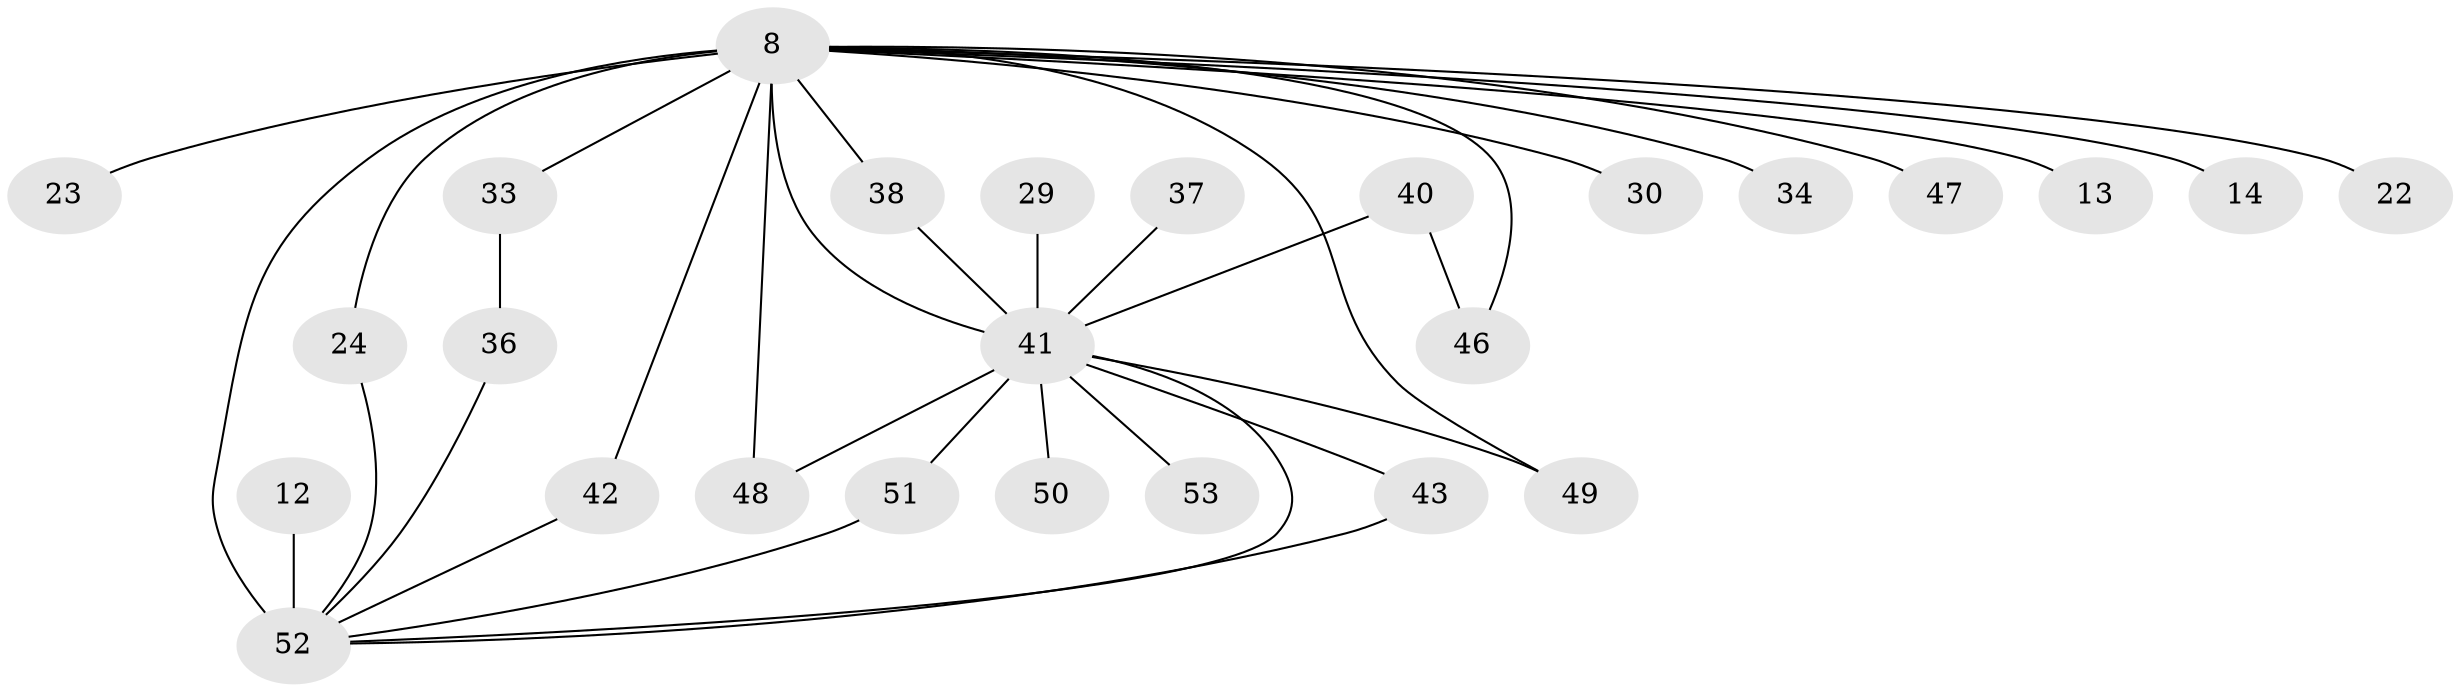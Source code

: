 // original degree distribution, {13: 0.018867924528301886, 14: 0.018867924528301886, 15: 0.018867924528301886, 18: 0.018867924528301886, 20: 0.018867924528301886, 17: 0.05660377358490566, 12: 0.018867924528301886, 16: 0.018867924528301886, 3: 0.20754716981132076, 2: 0.5660377358490566, 5: 0.03773584905660377}
// Generated by graph-tools (version 1.1) at 2025/47/03/04/25 21:47:11]
// undirected, 26 vertices, 35 edges
graph export_dot {
graph [start="1"]
  node [color=gray90,style=filled];
  8 [super="+5+7"];
  12;
  13;
  14;
  22;
  23;
  24;
  29;
  30;
  33 [super="+25"];
  34;
  36;
  37;
  38;
  40 [super="+28"];
  41 [super="+20+10+9"];
  42 [super="+32"];
  43;
  46;
  47 [super="+26"];
  48;
  49 [super="+45"];
  50;
  51;
  52 [super="+39+44+35"];
  53;
  8 -- 22 [weight=2];
  8 -- 33 [weight=3];
  8 -- 46;
  8 -- 48;
  8 -- 34 [weight=2];
  8 -- 41 [weight=18];
  8 -- 42;
  8 -- 13 [weight=2];
  8 -- 14 [weight=2];
  8 -- 47 [weight=3];
  8 -- 23 [weight=2];
  8 -- 30;
  8 -- 24;
  8 -- 38;
  8 -- 52 [weight=15];
  8 -- 49 [weight=4];
  12 -- 52 [weight=2];
  24 -- 52;
  29 -- 41 [weight=2];
  33 -- 36;
  36 -- 52;
  37 -- 41 [weight=2];
  38 -- 41;
  40 -- 41 [weight=4];
  40 -- 46;
  41 -- 43;
  41 -- 48;
  41 -- 50 [weight=2];
  41 -- 53;
  41 -- 52 [weight=9];
  41 -- 49 [weight=2];
  41 -- 51;
  42 -- 52 [weight=2];
  43 -- 52;
  51 -- 52;
}
